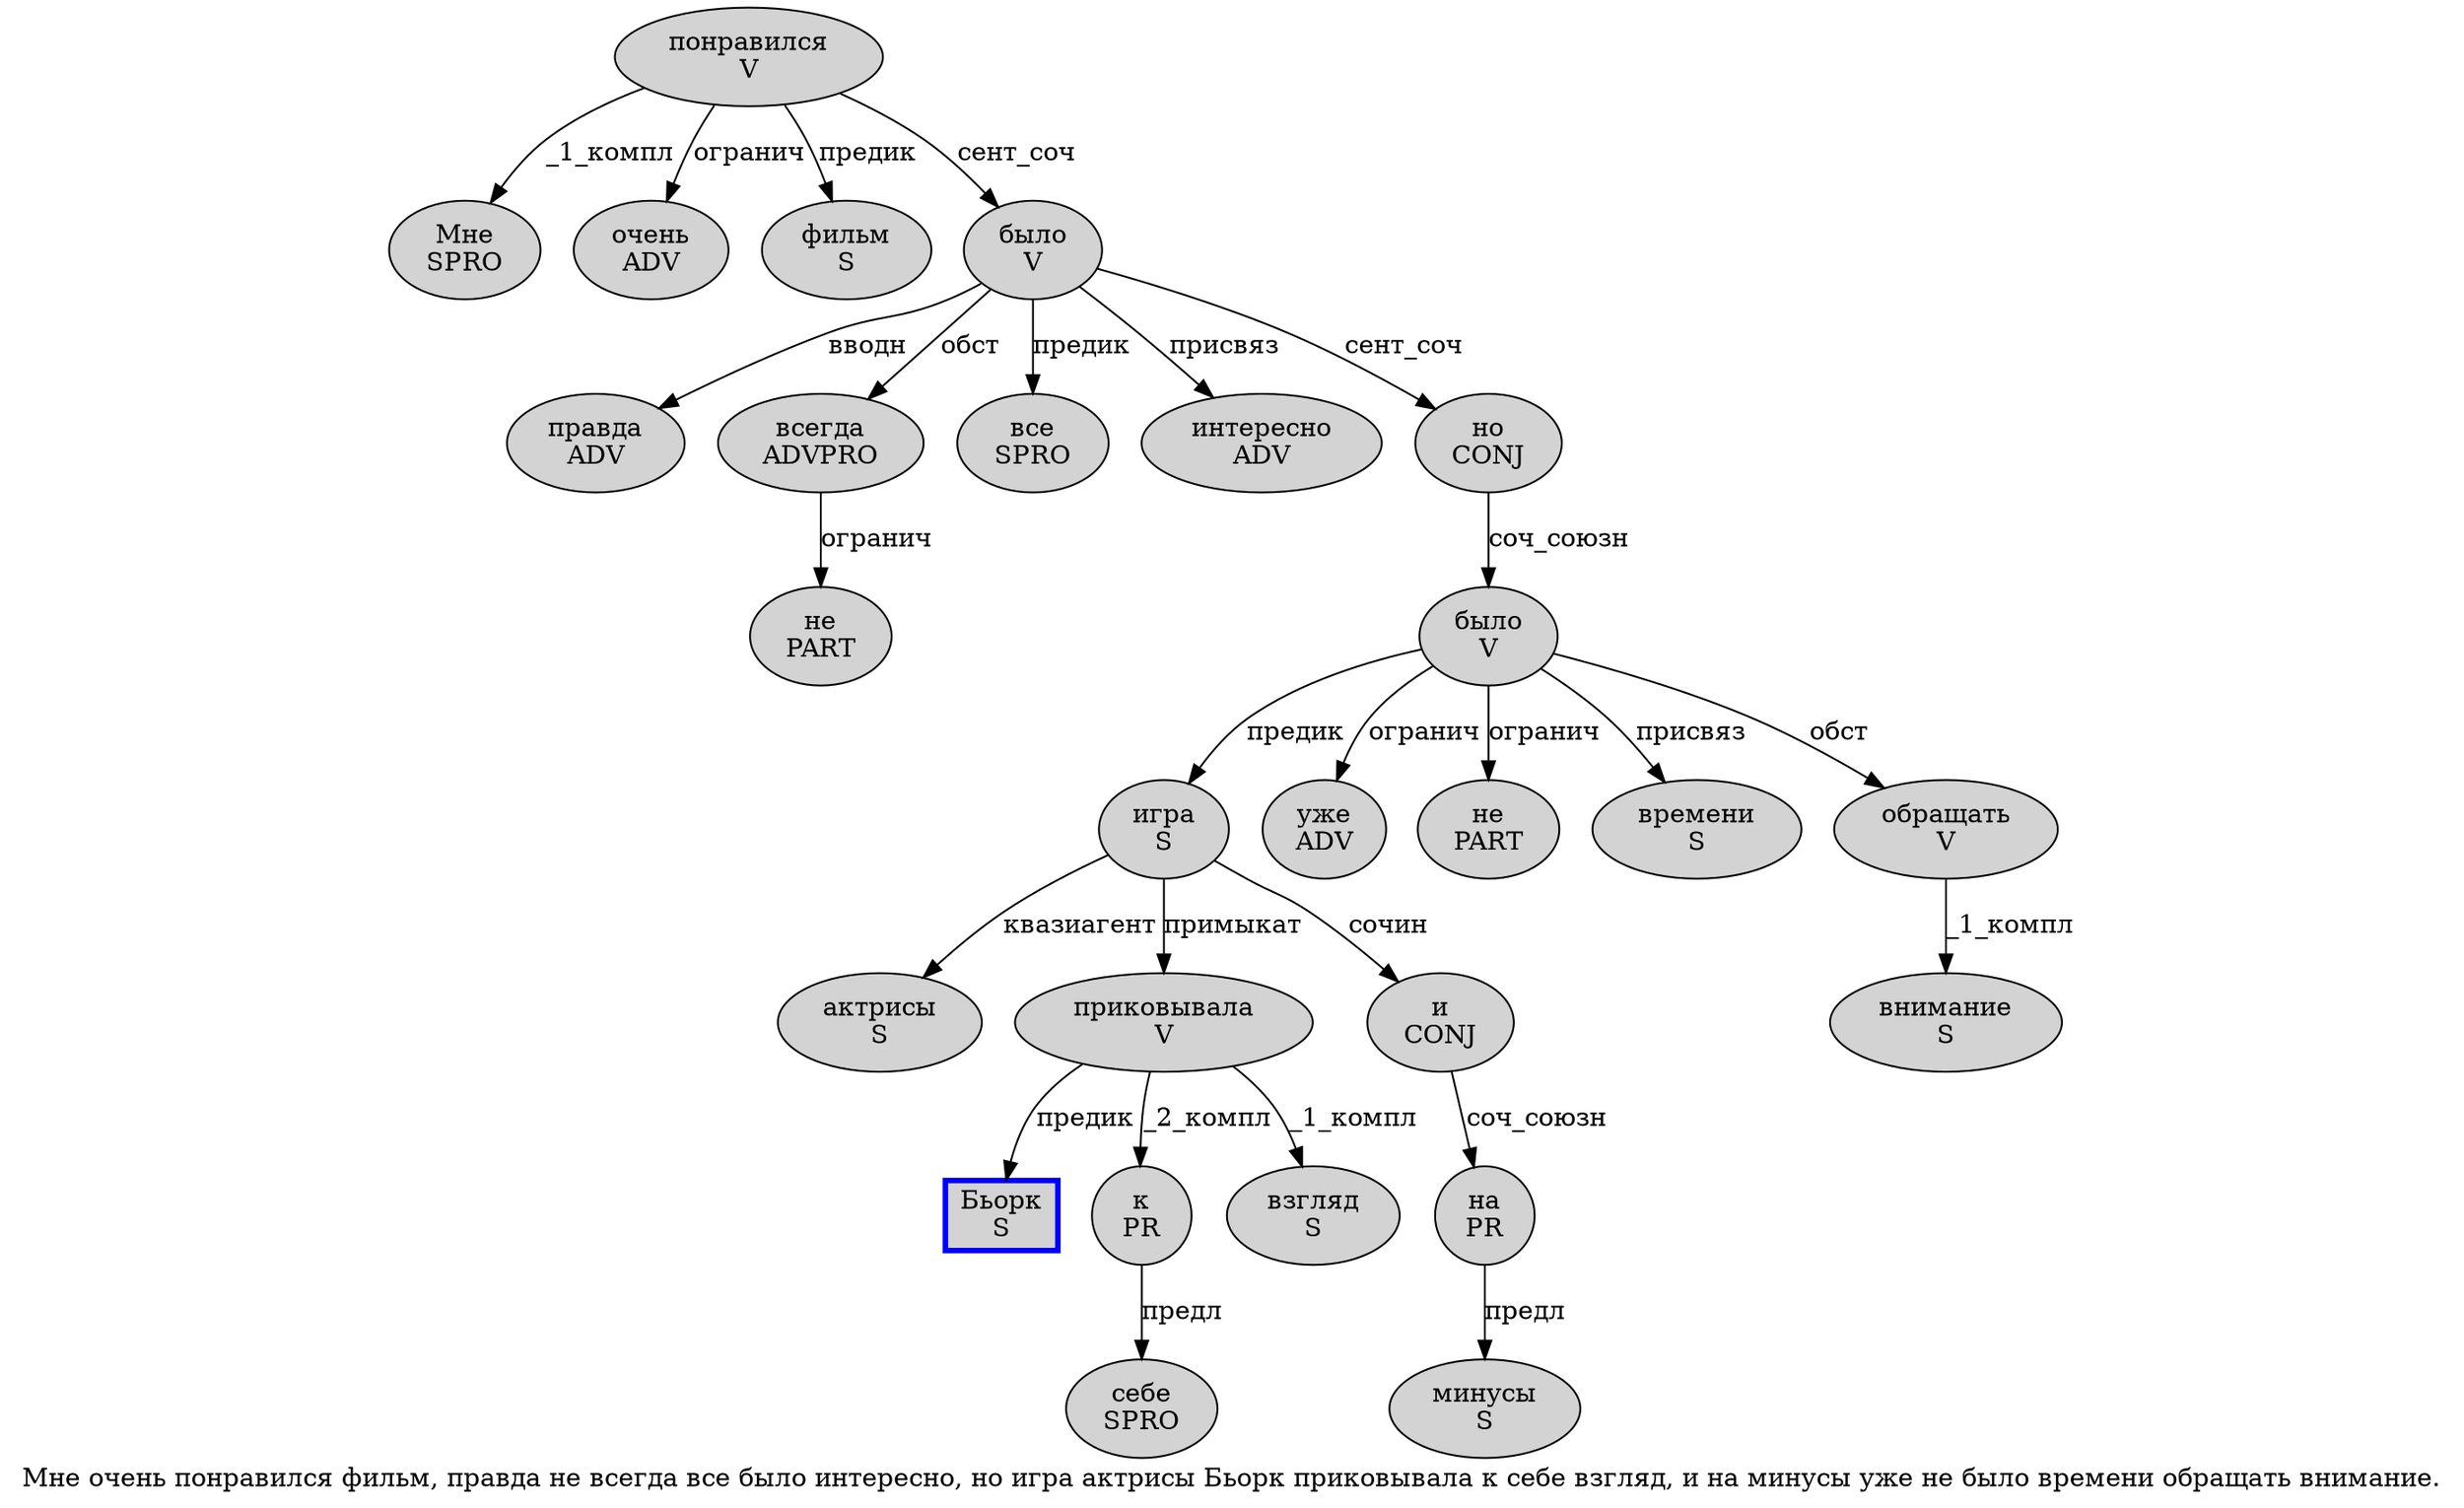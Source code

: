 digraph SENTENCE_1131 {
	graph [label="Мне очень понравился фильм, правда не всегда все было интересно, но игра актрисы Бьорк приковывала к себе взгляд, и на минусы уже не было времени обращать внимание."]
	node [style=filled]
		0 [label="Мне
SPRO" color="" fillcolor=lightgray penwidth=1 shape=ellipse]
		1 [label="очень
ADV" color="" fillcolor=lightgray penwidth=1 shape=ellipse]
		2 [label="понравился
V" color="" fillcolor=lightgray penwidth=1 shape=ellipse]
		3 [label="фильм
S" color="" fillcolor=lightgray penwidth=1 shape=ellipse]
		5 [label="правда
ADV" color="" fillcolor=lightgray penwidth=1 shape=ellipse]
		6 [label="не
PART" color="" fillcolor=lightgray penwidth=1 shape=ellipse]
		7 [label="всегда
ADVPRO" color="" fillcolor=lightgray penwidth=1 shape=ellipse]
		8 [label="все
SPRO" color="" fillcolor=lightgray penwidth=1 shape=ellipse]
		9 [label="было
V" color="" fillcolor=lightgray penwidth=1 shape=ellipse]
		10 [label="интересно
ADV" color="" fillcolor=lightgray penwidth=1 shape=ellipse]
		12 [label="но
CONJ" color="" fillcolor=lightgray penwidth=1 shape=ellipse]
		13 [label="игра
S" color="" fillcolor=lightgray penwidth=1 shape=ellipse]
		14 [label="актрисы
S" color="" fillcolor=lightgray penwidth=1 shape=ellipse]
		15 [label="Бьорк
S" color=blue fillcolor=lightgray penwidth=3 shape=box]
		16 [label="приковывала
V" color="" fillcolor=lightgray penwidth=1 shape=ellipse]
		17 [label="к
PR" color="" fillcolor=lightgray penwidth=1 shape=ellipse]
		18 [label="себе
SPRO" color="" fillcolor=lightgray penwidth=1 shape=ellipse]
		19 [label="взгляд
S" color="" fillcolor=lightgray penwidth=1 shape=ellipse]
		21 [label="и
CONJ" color="" fillcolor=lightgray penwidth=1 shape=ellipse]
		22 [label="на
PR" color="" fillcolor=lightgray penwidth=1 shape=ellipse]
		23 [label="минусы
S" color="" fillcolor=lightgray penwidth=1 shape=ellipse]
		24 [label="уже
ADV" color="" fillcolor=lightgray penwidth=1 shape=ellipse]
		25 [label="не
PART" color="" fillcolor=lightgray penwidth=1 shape=ellipse]
		26 [label="было
V" color="" fillcolor=lightgray penwidth=1 shape=ellipse]
		27 [label="времени
S" color="" fillcolor=lightgray penwidth=1 shape=ellipse]
		28 [label="обращать
V" color="" fillcolor=lightgray penwidth=1 shape=ellipse]
		29 [label="внимание
S" color="" fillcolor=lightgray penwidth=1 shape=ellipse]
			16 -> 15 [label="предик"]
			16 -> 17 [label="_2_компл"]
			16 -> 19 [label="_1_компл"]
			21 -> 22 [label="соч_союзн"]
			2 -> 0 [label="_1_компл"]
			2 -> 1 [label="огранич"]
			2 -> 3 [label="предик"]
			2 -> 9 [label="сент_соч"]
			28 -> 29 [label="_1_компл"]
			12 -> 26 [label="соч_союзн"]
			9 -> 5 [label="вводн"]
			9 -> 7 [label="обст"]
			9 -> 8 [label="предик"]
			9 -> 10 [label="присвяз"]
			9 -> 12 [label="сент_соч"]
			7 -> 6 [label="огранич"]
			13 -> 14 [label="квазиагент"]
			13 -> 16 [label="примыкат"]
			13 -> 21 [label="сочин"]
			22 -> 23 [label="предл"]
			26 -> 13 [label="предик"]
			26 -> 24 [label="огранич"]
			26 -> 25 [label="огранич"]
			26 -> 27 [label="присвяз"]
			26 -> 28 [label="обст"]
			17 -> 18 [label="предл"]
}